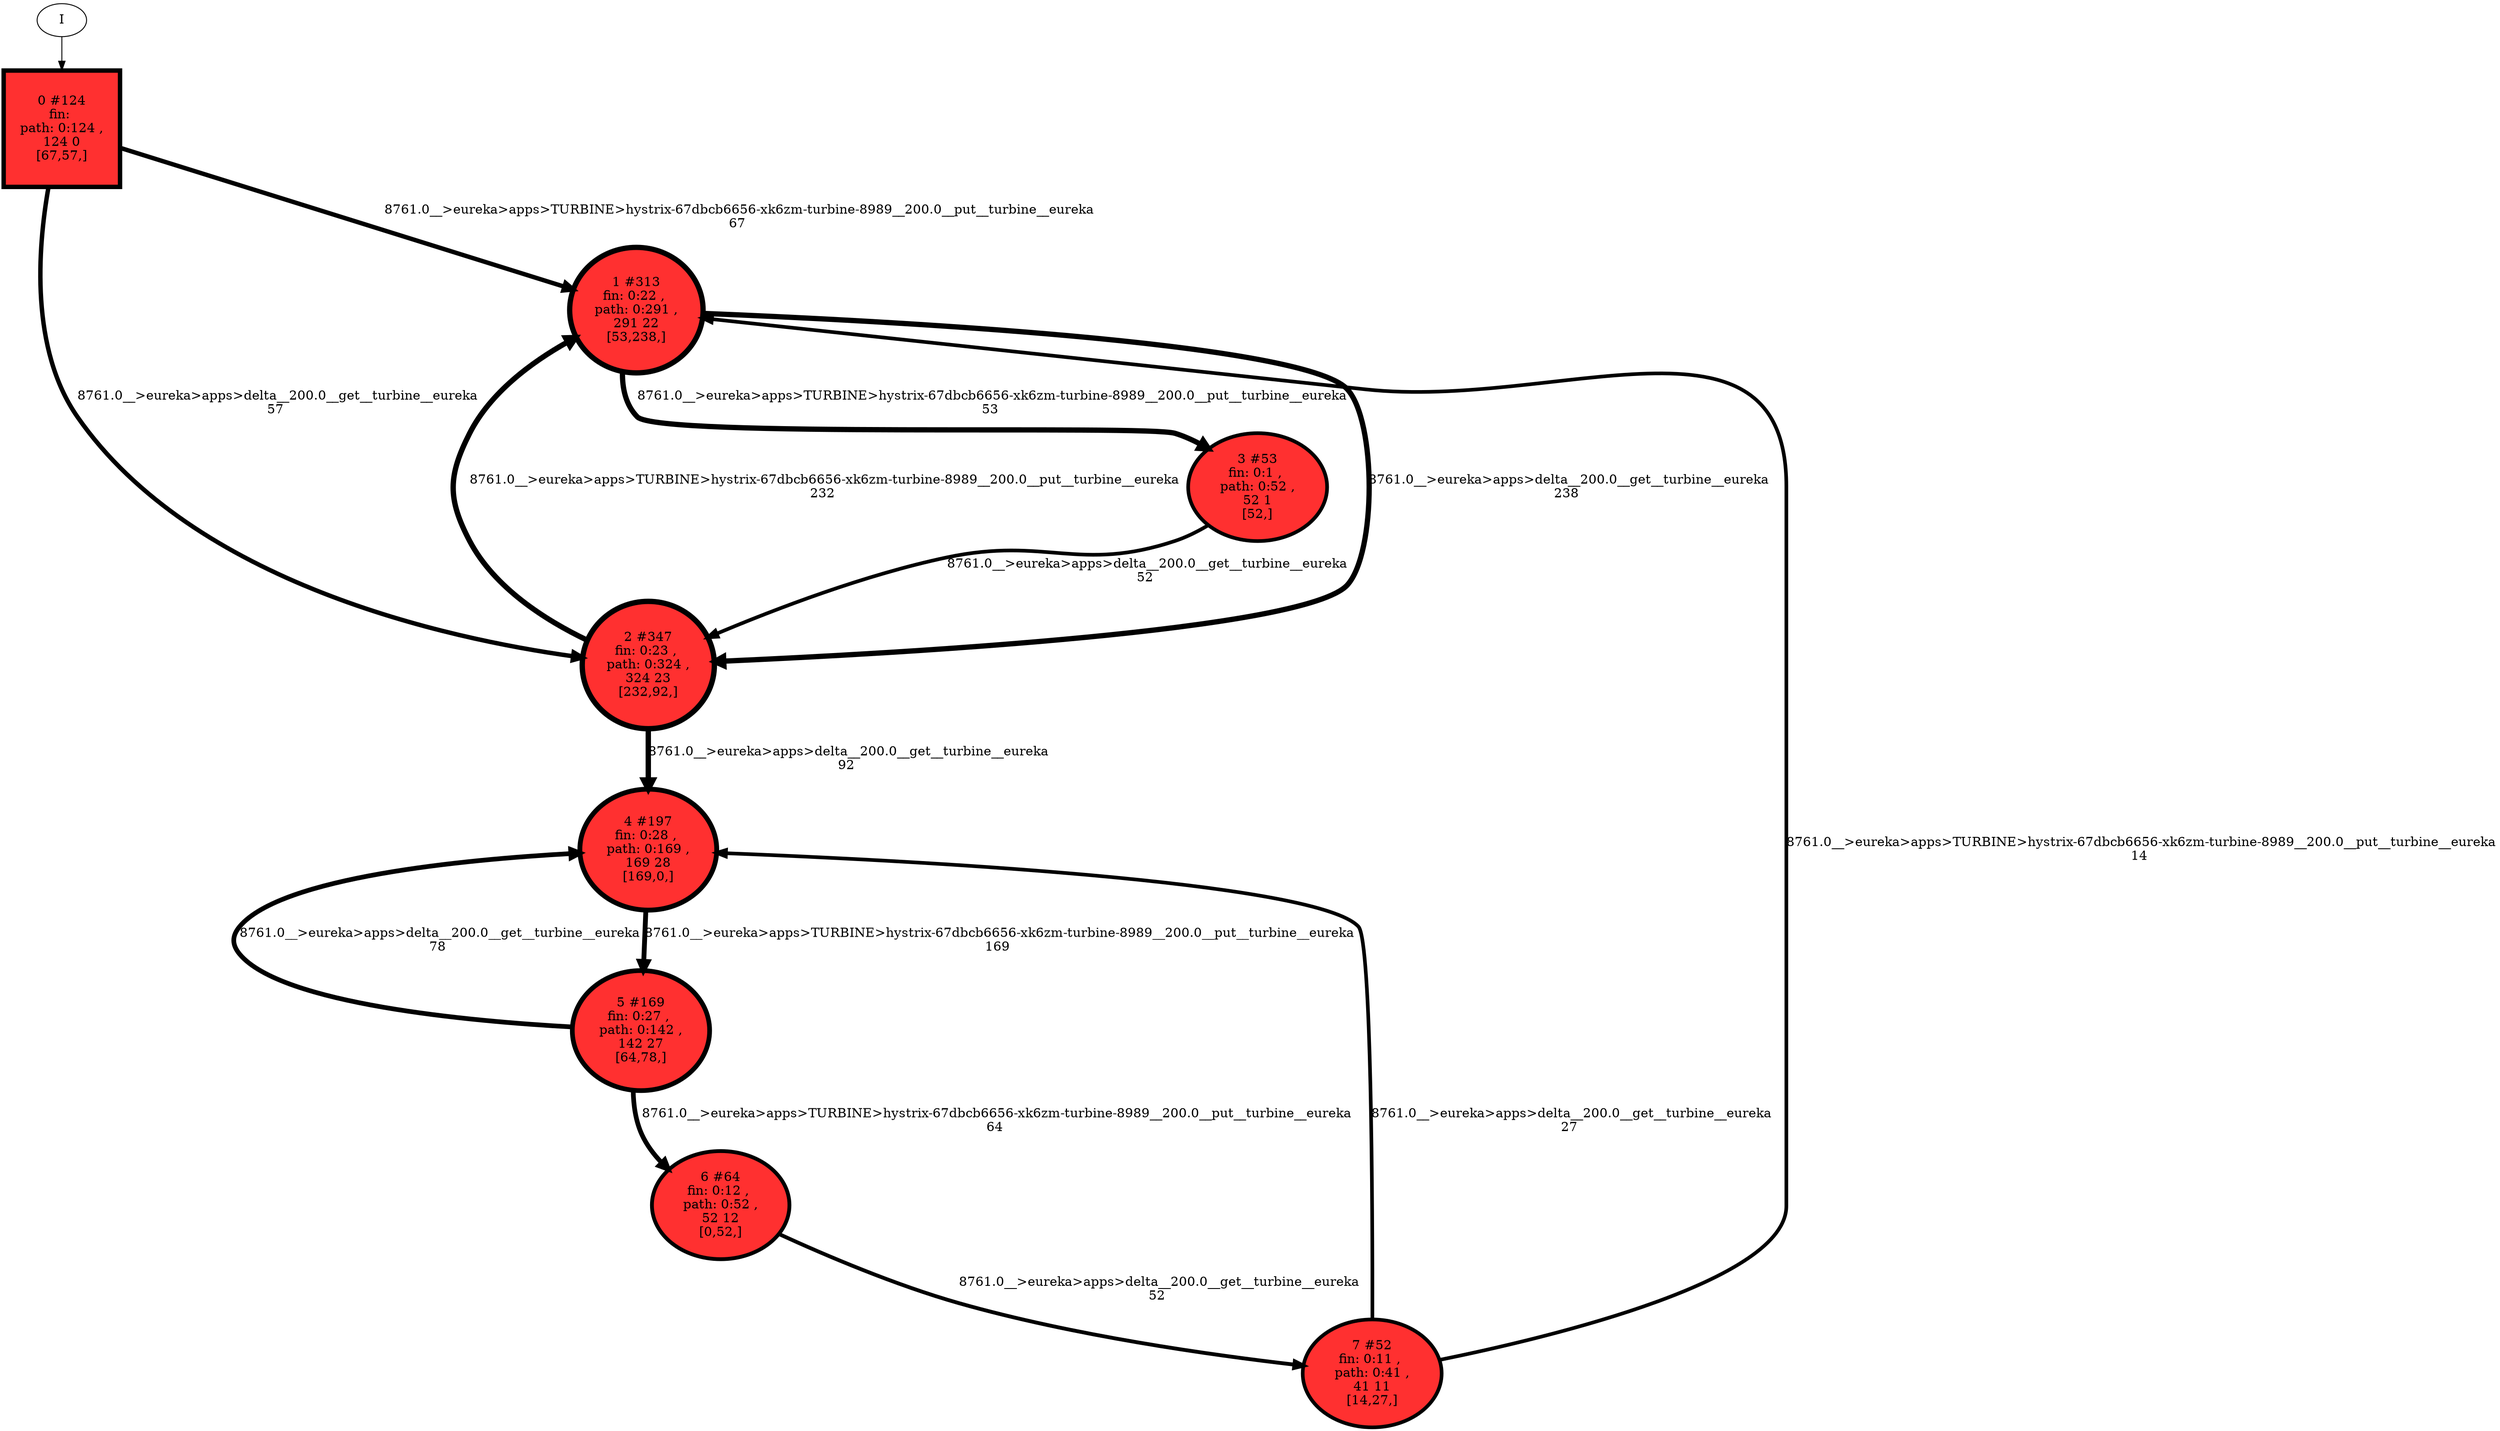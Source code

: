 // produced with flexfringe // 
digraph DFA {
	0 [label="root" shape=box];
		I -> 0;
	0 [ label="0 #124
fin: 
 path: 0:124 , 
124 0
[67,57,]" , style=filled, fillcolor="firebrick1", width=1.76273, height=1.76273, penwidth=4.82831];
		0 -> 1 [label="8761.0__>eureka>apps>TURBINE>hystrix-67dbcb6656-xk6zm-turbine-8989__200.0__put__turbine__eureka
67 " , penwidth=4.82831 ];
		0 -> 2 [label="8761.0__>eureka>apps>delta__200.0__get__turbine__eureka
57 " , penwidth=4.82831 ];
	1 [ label="1 #313
fin: 0:22 , 
 path: 0:291 , 
291 22
[53,238,]" , style=filled, fillcolor="firebrick1", width=1.90945, height=1.90945, penwidth=5.74939];
		1 -> 3 [label="8761.0__>eureka>apps>TURBINE>hystrix-67dbcb6656-xk6zm-turbine-8989__200.0__put__turbine__eureka
53 " , penwidth=5.74939 ];
		1 -> 2 [label="8761.0__>eureka>apps>delta__200.0__get__turbine__eureka
238 " , penwidth=5.74939 ];
	2 [ label="2 #347
fin: 0:23 , 
 path: 0:324 , 
324 23
[232,92,]" , style=filled, fillcolor="firebrick1", width=1.92457, height=1.92457, penwidth=5.8522];
		2 -> 1 [label="8761.0__>eureka>apps>TURBINE>hystrix-67dbcb6656-xk6zm-turbine-8989__200.0__put__turbine__eureka
232 " , penwidth=5.8522 ];
		2 -> 4 [label="8761.0__>eureka>apps>delta__200.0__get__turbine__eureka
92 " , penwidth=5.8522 ];
	3 [ label="3 #53
fin: 0:1 , 
 path: 0:52 , 
52 1
[52,]" , style=filled, fillcolor="firebrick1", width=1.60723, height=1.60723, penwidth=3.98898];
		3 -> 2 [label="8761.0__>eureka>apps>delta__200.0__get__turbine__eureka
52 " , penwidth=3.98898 ];
	4 [ label="4 #197
fin: 0:28 , 
 path: 0:169 , 
169 28
[169,0,]" , style=filled, fillcolor="firebrick1", width=1.83869, height=1.83869, penwidth=5.28827];
		4 -> 5 [label="8761.0__>eureka>apps>TURBINE>hystrix-67dbcb6656-xk6zm-turbine-8989__200.0__put__turbine__eureka
169 " , penwidth=5.28827 ];
	5 [ label="5 #169
fin: 0:27 , 
 path: 0:142 , 
142 27
[64,78,]" , style=filled, fillcolor="firebrick1", width=1.81414, height=1.81414, penwidth=5.1358];
		5 -> 6 [label="8761.0__>eureka>apps>TURBINE>hystrix-67dbcb6656-xk6zm-turbine-8989__200.0__put__turbine__eureka
64 " , penwidth=5.1358 ];
		5 -> 4 [label="8761.0__>eureka>apps>delta__200.0__get__turbine__eureka
78 " , penwidth=5.1358 ];
	6 [ label="6 #64
fin: 0:12 , 
 path: 0:52 , 
52 12
[0,52,]" , style=filled, fillcolor="firebrick1", width=1.64372, height=1.64372, penwidth=4.17439];
		6 -> 7 [label="8761.0__>eureka>apps>delta__200.0__get__turbine__eureka
52 " , penwidth=4.17439 ];
	7 [ label="7 #52
fin: 0:11 , 
 path: 0:41 , 
41 11
[14,27,]" , style=filled, fillcolor="firebrick1", width=1.60348, height=1.60348, penwidth=3.97029];
		7 -> 1 [label="8761.0__>eureka>apps>TURBINE>hystrix-67dbcb6656-xk6zm-turbine-8989__200.0__put__turbine__eureka
14 " , penwidth=3.97029 ];
		7 -> 4 [label="8761.0__>eureka>apps>delta__200.0__get__turbine__eureka
27 " , penwidth=3.97029 ];
}
